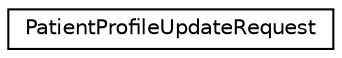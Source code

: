digraph "Graphical Class Hierarchy"
{
 // LATEX_PDF_SIZE
  edge [fontname="Helvetica",fontsize="10",labelfontname="Helvetica",labelfontsize="10"];
  node [fontname="Helvetica",fontsize="10",shape=record];
  rankdir="LR";
  Node0 [label="PatientProfileUpdateRequest",height=0.2,width=0.4,color="black", fillcolor="white", style="filled",URL="$classPatientProfileUpdateRequest.html",tooltip=" "];
}
